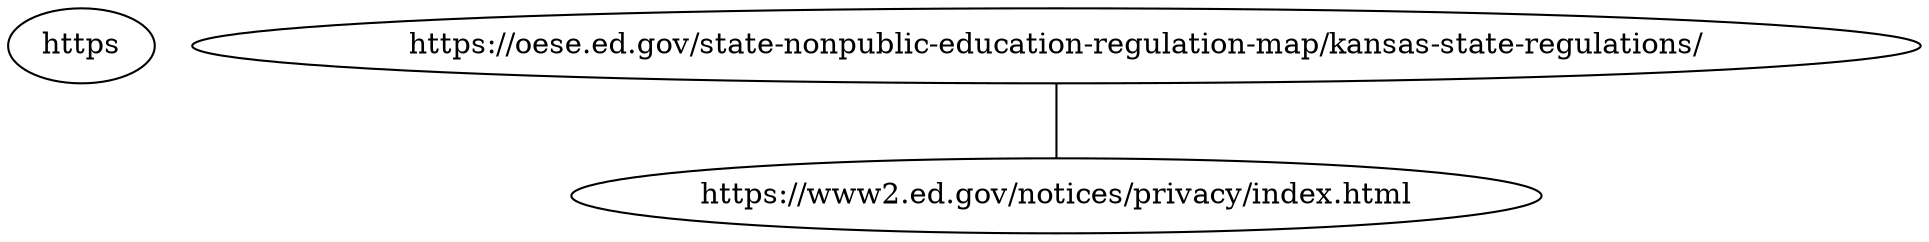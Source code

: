 strict graph  {
https [child_link="['https://www2.ed.gov/notices/privacy/index.html']", data="b'\nKansas State Regulations - Office of Elementary and Secondary Education\nSkip to content\nSearch:\nSearch\nAbout\nPrograms\nGrantees and Applicants\nFamilies\nEducators\nGuidance\nResources\nAbout\nPrograms\nGrantees and Applicants\nFamilies\nEducators\nGuidance\nResources\nOESE \xc2\xbb State Regulation of Priv... \xc2\xbb Kansas State Regulations\nKansas State Regulations\nUpdated June 24, 2015\nState Regulation of Private Schools (Revised July 2009) is the last full report.\nPrivate Schools\nAccreditation, Registration, Licensing, and Approval\nAccreditation: optional\nThe Kansas State Board of Education accredits public and nonpublic elementary and secondary schools. Kansas Statutes Annotated (K.S.A.) \xc2\xa772-7513(a)(3).\nAccreditation regulations can be found at Kansas Administrative Regulations (K.A.R.) 91-31-31 et seq.\nRegistration: mandatory\nRegistration is mandatory for non-accredited private schools. The official custodian of every non-accredited private elementary or secondary school must register the school\xe2\x80\x99s name and address with the Kansas State Board of Education. The purpose of this provision is to make available the name and location of the school for the request of student records in the event of a student transfer. K.S.A. \xc2\xa7\xc2\xa772-53,101 and 72-53,102.\nLicensing: no requirements\nApproval: optional\nTo satisfy the Kansas compulsory attendance statute, approval by the Kansas State Board of Education is mandatory for the education provided at the high school level by churches or religious denominations. K.S.A. \xc2\xa772-1111(g).\nApproval is granted for a two-year period based on the following criteria: 1) Attendance is mandatory in at least five hours of learning activities for each day the public school is in session in the public school district where the child resides. 2) Acceptable learning activities may include parent-supervised projects in agriculture and homemaking, work-study programs, or accredited correspondence courses. 3) The program includes at least 15 hours per week of classroom work under the supervision of a competent instructor. 4) Regular attendance reports must be filed and students reported as absent if they do not complete five hours of learning activities. 5) The instructor maintains complete records of the students\xe2\x80\x99 work and files the records on a monthly basis with the Kansas State Board of Education and the local board of education. K.S.A. \xc2\xa772-1111(g).\nTeacher Certification\nTeacher certification is not required for teachers and administrators of non-accredited private schools as long as they are \xe2\x80\x9ccompetent instructors.\xe2\x80\x9d K.S.A. \xc2\xa772-1111(a)(2).\nTeacher certification from the Kansas State Board of Education is required for teachers and administrators employed at accredited nonpublic schools. K.S.A. \xc2\xa772-7513(a)(4) and K.A.R. \xc2\xa791-31-32(c)(5).\nAccredited nonpublic schools are under a statutory duty to adopt a written personnel evaluation policy and procedure for certified personnel. The policy must require all evaluations to be in writing and be maintained in a file for at least three years. Every employee must be evaluated at least one time per semester in the first two consecutive school years of employment, but not later than the 60th day of the semester. During the third and fourth years of employment, evaluations must occur annually, but not later than February 15. Thereafter, evaluations must occur at least once every three years but not later than February 15. K.S.A. \xc2\xa7\xc2\xa772-9002 and 72-9003.\nLength of School Year and Days\nTo satisfy the Kansas compulsory attendance statute, private schools must offer instruction for a period of time that is \xe2\x80\x9csubstantially equivalent\xe2\x80\x9d to the period of time public schools are open (465 hours per year for kindergarten, 1,116 hours per year for grades 1 through 11, and 1,086 hours per year for grade 12). K.S.A. \xc2\xa772-1106(b).\nCurriculum\nEvery accredited elementary school must teach reading, writing, arithmetic, geography, spelling, English grammar and composition, history of the United States and of Kansas, civil government and citizenship, health and hygiene, and other subjects as the Kansas State Board of Education determines. K.S.A. \xc2\xa772-1101.\nAccredited private and parochial elementary schools are required to provide a complete course of instruction in civil government, United States history, patriotism, and citizenship. Accredited private and parochial high schools must give a course of instruction in the government and institutions of the United States, particularly the Constitution of the United States. No student can graduate from high school without successfully passing such a course. K.S.A. \xc2\xa772-1103.\nPrivate or parochial schools have a duty to display the United States flag and official state flag every school day from a flagstaff or, in inclement weather, within the school building. K.S.A. \xc2\xa7\xc2\xa773-707 and 73-712.\nIt is a defense to being prosecuted for promoting obscenity and promoting obscenity to minors if the obscene material was acquired by the private or parochial school and distributed as part of an approved course of instruction at the school. K.S.A. \xc2\xa721-6401(g)(3).\nAccredited schools in Kansas must provide instruction on Kansas history and government to all students graduating from high school. K.S.A. \xc2\xa772-1117.\nEvery accredited school shall teach the subjects and areas of instruction adopted by the Kansas State Board of Education as of January 1, 2005. K.S.A. \xc2\xa772-1127(a).\nRecordkeeping and Reports\nThe governing authority of a nonpublic school must designate an employee to report students who are not regularly attending school as required by law. The designation must be made by September 1 of each school year and certified by the state board of education to the secretary for children and families or a designee of, to the country or district attorney or designee of, and to the commissioner of education within 10 days. If a student is absent without excuse for three consecutive school days, five or more school days in any semester, or seven school days in any school year, the nonpublic school shall notify the parents of their legal responsibility, and if an appropriate response is not received, file a report of the absences with the above authorities. K.S.A. \xc2\xa772-1113(a), (c), and (d).\nEvery nonpublic school operating within Kansas must require proof of identity, preferably a birth certificate or pupil records from a prior school, whenever a child enrolls in a school for the first time. If proof of identity is not presented within 30 days, the governing authority must give written notice to the local law enforcement agency for an investigation into the identity of the child. Persons with custody of the child must not be informed of the investigation while it is being conducted. K.S.A. \xc2\xa772-53,106.\nAccredited nonpublic schools, their governing bodies, and their employees are immune from civil liability for any statement, report, or action taken in assisting or referring a pupil reasonably believed to be abusing or incapacitated by drugs or alcohol unless the report was made in bad faith or with malicious purpose. K.S.A. \xc2\xa772-53,104.\nThe governing authority of a nonpublic school must adopt rules for determining valid excuses for absence from school. K.S.A. \xc2\xa772-1113(c)(2), (g).\nHealth and Safety Requirements\nEvery pupil up to the age of nine years who has not been previously enrolled in any Kansas school must present the results of a health assessment prior to admission to or attendance in school. A health assessment includes a health history, physical examination, and such screening tests as are medically indicated to determine hearing ability, vision ability, nutrition adequacy, and appropriate growth and development. Before the beginning of each school year, nonpublic schools must provide all known incoming students who are subject to this provision with a copy of any governing policy adopted by the governing body of the nonpublic school. Parents are exempt if they are opposed to the assessment based on the religious teachings of their denomination and file a signed statement to that effect. Local health departments and clinics may charge a sliding fee for the health assessment, but no pupil can be denied the health assessment due to inability to pay. K.S.A. \xc2\xa772-5214.\nPrivate school students enrolling for the first time must present certification that they have received the tests and inoculations as required by the secretary of the Kansas Department of Health and Environment. Alternatively, a student may present medical certification that the test or inoculation would seriously harm his or her health or a written statement that the student is an adherent of a religious denomination whose teachings are opposed to such tenets or inoculations. On or before May 15 of each school year, private schools must give a copy of this provision and any relevant school policy to all known pupils who are enrolled or will be enrolling in the school. If a pupil transfers schools, the school must forward the certification or statement with the pupil\xe2\x80\x99s transcript to the new school. The area health department will provide tests and inoculations at public expense, to the extent that funds are available, when parents or guardians have not provided for the pupils and are not exempt on religious or medical grounds. K.S.A. \xc2\xa7\xc2\xa772-5209 \xe2\x80\x93 5210.\nParochial and private school principals have a duty to exclude children affected with diseases suspected of being infectious or contagious until the expiration of the prescribed period of isolation for the particular disease. K.S.A. \xc2\xa765-122.\nAll private schools must provide a basic vision screening without charge to every pupil not less than once every two years. The school board must designate someone to perform the test and notify parents or guardians if an examination by a physician or optometrist is warranted. K.S.A. \xc2\xa7\xc2\xa7 72-5204 \xe2\x80\x93 5205.\nStudents enrolled in accredited nonpublic schools are entitled to free basic hearing screenings during the first year of admission and not less than once every three years thereafter. The child must be provided a basic hearing screening by the accredited nonpublic school or, if requested by the child\xe2\x80\x99s parents, by the school district where the child resides. If the parents request the public school district to provide the screening, it will be conducted at the nonpublic school if the nonpublic school is located within the school district where the child resides. However, the screening must be conducted at a public school within the district where the child resides if the accredited nonpublic school is located outside the school district where the child resides. K.S.A. \xc2\xa772-1205. See Nursing and Health.\nPrivate and nonpublic schools are subject to annual safety inspections. The state fire marshall will notify the school of any dangerous conditions that require correction. Schools may petition for review in the local district court if they disagree with the fire marshall\xe2\x80\x99s assessment. K.S.A. \xc2\xa731-144.\nAdministrators of private schools are required to conduct at least one fire drill each month at some time during school hours as prescribed by the state fire marshall. In addition, private schools are required to conduct at least three tornado drills during the school year, subject to the fire marshall\xe2\x80\x99s approval. K.S.A. \xc2\xa731-133(a)(5), (8).\nSmoking or the use of tobacco products in school buildings is prohibited. K.S.A. \xc2\xa772-53,107.\nPrivate school buildings must comply with applicable building, mechanical, electric, and plumbing codes. In addition, the construction of all school buildings must be accessible to persons with a disability to the extent required by the Americans with Disabilities Act. All school building construction plans must bear the seal of a licensed architect or engineer and must be submitted to the Kansas State Board of Education for approval. K.S.A. \xc2\xa731-150.\nIt is a violation of the Kansas criminal code to possess a firearm on the property of an accredited nonpublic school, or to refuse to surrender or immediately remove any firearm when requested to do so by a school employee or a law enforcement officer. K.S.A. \xc2\xa721-6301(a)(11) & (12).\nUnder Kansas\xe2\x80\x99 criminal code, the severity level of the felony increases one level for persons who possess a controlled substance with intent to sell on or within 1,000 feet of any property used for an accredited nonpublic school or extracurricular school activity, even when no children are present. K.S.A. \xc2\xa7\xc2\xa721-5701 and 21-5705.\nNo liquor retail, microbrewery, microdistillery, or farm winery license may be issued for premises within 200 feet of a parochial school, unless the school was established within 200 feet of the premises after the license had been issued. K.S.A. \xc2\xa741-710.\nStudents and teachers in private schools working in specified activities in vocational, technical or industrial art shops, or laboratories and/or chemical-physical laboratories are required to wear appropriate industrial quality eye protective devices. K.S.A. \xc2\xa772-5207.\nTransportation\nStudents of accredited private or parochial schools are entitled to transportation along the regular route of the school bus if transportation is provided to public school students. Public school districts may also provide additional transportation for students of accredited private or parochial schools located within the public school district. Such additional transportation is based on the public school district\xe2\x80\x99s discretion. The terms and conditions for transportation services must be the same for public and nonpublic students. K.S.A. \xc2\xa772-8306.\nThe board of a public school district may contract with the governing body of any nonpublic school for the transportation of the nonpublic school\xe2\x80\x99s students to or from interschool or intraschool activities. K.S.A. \xc2\xa772-8316(a)(2).\nPrivately owned school buses operated under contract with a nonpublic school must comply with state rules and regulations adopted by the state board of education that govern the design and operation of school buses. This includes that all seats should be forward facing, and that the rules and regulations must by reference be part of any contract. K.S.A. \xc2\xa78-2009.\nTextbooks\nPublic schools are not obligated to make textbooks or academic materials available to nonpublic school students. However, the public school district may allow students attending accredited nonpublic schools to purchase textbooks from the public school district. K.S.A. \xc2\xa772-4160.\nTesting\nTesting requirements are not placed on non-accredited private schools.\nAccredited private schools must have 95 percent or more of all students and 95 percent or more of each student subgroup take the state assessments. K.A.R. 91-31-32(b)(2).\nSpecial Education\nLocal school boards for the public school districts have the authority to contract with any private, nonprofit corporation or public or private institution within or without Kansas that has proper special education services for exceptional children. The state board of education shall approve the curriculum. K.S.A. \xc2\xa772-967(a).\nUpon the request of a parent or guardian, every public school district must provide special education services for exceptional children who reside in the district and attend a private, non-profit elementary or secondary school. K.S.A. \xc2\xa772-5393.\nIf such special education services are provided in the public schools, equal services must be provided for exceptional elementary and secondary school children who reside in the district and attend a private, non-profit school. The special education services may be provided in either the public or the nonpublic schools in the district; if the services are offered in the public schools, the public school district must provide transportation for private school students. If such special education services are provided at the private, non-profit school, amounts to be expended do not have to exceed the average cost of providing the same services in the public school for children with the same disability. K.S.A. \xc2\xa772-5393.\nPrivate, nonprofit elementary or secondary schools are defined as organizations regularly offering elementary or secondary education, exempt from federal income tax under \xc2\xa7501 of the Internal Revenue Code, conforming to the Civil Rights Act of 1964, and satisfying compulsory school attendance laws. K.S.A. \xc2\xa772-5392(c).\nNursing and Health\nNonpublic schools may participate in the federal food service programs that are administered by the state board of education and receive reimbursement for meals served. K.S.A. \xc2\xa772-5112 et seq.\n\xe2\x80\x9cEvery pupil enrolled in a school district or an accredited nonpublic school shall be provided basic hearing screening without charge during the first year of admission and not less than once every three years thereafter.\xe2\x80\x9c K.S.A. \xc2\xa772-1205. See Health and Safety Requirements.\nTechnology\nThe state library and the state board of education may contract with nonpublic schools to provide computerized information search services. K.S.A. \xc2\xa7\xc2\xa772-7527 and 75-2563.\nProfessional Development\nKansas provides for nonpublic school representation on the Teaching and School Administration Professional Standards Advisory Board. By statute, two members of the 21-member board come from accredited nonpublic schools. K.S.A. \xc2\xa772-8502(d)(8)(9).\nReimbursement for Performing State and Local Functions\nStudents attending accredited nonpublic schools and enrolled in an approved course in driver training offered at the school may participate in the state safety fund and receive remuneration for their expenses if the student completes the course. In addition, students attending accredited nonpublic schools who have enrolled in and completed an approved motorcycle safety course offered at the school may participate in the motorcycle safety fund and receive remuneration for their expenses. K.S.A. \xc2\xa78-272.\nTax Exemption\nProperty used exclusively for educational purposes is exempt from property taxation in Kansas. Kansas Constitution, 2007 Supp. Art. 11, Sec. 1. (b); K.S.A. 2007 Supp. \xc2\xa779-201.\nPublic Aid for Private Education\nConstitutional Provisions: The Kansas Constitution prohibits any control of the public educational funds by religious sects. Kansas Constitution., Art. 6, Sec. 6.\nPrograms for Financial Assistance for Attendance at Private Schools: An eligible student may qualify for a Low Income Students Scholarship to attend any nonpublic school that has notified the state board of education of its intention to participate in the program and complies with the program requirements. An applicant must be eligible for free lunch under the National School Lunch Act and attend a school that qualifies as either a Title I Focus School or a Title I Priority School or be the previous recipient of a scholarship under this program. Those eligible may not have already graduated from high school or reached 21 years of age. The scholarship may not exceed $8,000 per school year. Contributions are made by scholarship-granting organizations that receive tax credits equal to 70 percent of the contribution. K.S.A. 2014 Supp. \xc2\xa7\xc2\xa772-99a01 \xe2\x80\x93 72-99a07 and 72-6407.\nHome Schools\nHome Education Programs\nKansas does not have a home school statute, but the Kansas legislature enacted the Parental Rights Act in 1996 stating, \xe2\x80\x9cIt shall be the public policy of this state that parents shall retain the fundamental right to exercise primary control over the care and upbringing of their children in their charge.\xe2\x80\x9d K.S.A. \xc2\xa738-141(b).\nInitial and Renewal Application\nHome schooling falls within the general classification of non-accredited private schools and must comply with the provisions for non-accredited private schools. This requires the school to choose a name, and register its name and address with the Kansas State Board of Education. K.S.A. \xc2\xa772-53,101.\nCurriculum and Instruction\nIn order to satisfy the compulsory attendance statute, a home school must have a \xe2\x80\x9ccompetent\xe2\x80\x9d instructor and instruction time must be \xe2\x80\x9csubstantially equivalent\xe2\x80\x9d to the public school (465 hours per year for kindergarten, 1,116 hours per year for grades 1-11, and 1,086 hours per year for 12th-graders). K.S.A. \xc2\xa7\xc2\xa772-1106(b) and \xc2\xa772-1111(a)(2).\nAssessment and Diplomas\nAs non-accredited private schools, home schools must have instruction that is planned and scheduled with periodic testing. When determining if a home school satisfies the compulsory attendance statute, courts will consider the planning, scheduling, and periodic testing that occurs. If a home school does not satisfy the compulsory attendance statute, children can be found to be in need of care and subject to the authority of the state. In Re Sawyer 234 Kan. 436, 672 P.2d 1093 (1983) and Kansas Attorney General Opinion No. 85-159 (1985).\nSpecial Education\nUpon the request of a parent or guardian, every public school district must provide special education services for exceptional children who reside in the district and attend a private, non-profit elementary or secondary school. K.S.A. \xc2\xa772-5393.\nPublic School Access\nNo state policy for public school access at this time.\nWeb Resources\nInformation and Legislative\nKansas State Department of Education: Non-Accredited Private Schools (Homeschooling)\nKansas State Department of Education: Non-Accredited Private Schools Online Registration\nKansas State Department of Education: Quality Performance Accreditation (QPA)\nChapter 72 Education, 2014 Statute\nContact Information \xe2\x80\x93 State and Federal Departments of Education\nKansas State Department of Education\nLandon State Office Building\n900 SW Jackson St.\nTopeka, KS 66612-1212\nPhone: 785-296-3201\nWebsite: http://www.ksde.org/\nU.S. Department of Education, Kansas\nUpdated June 24, 2015\nLast Modified: 05/23/2017\nHome\nPrograms\nGrantees & Applicants\nFamilies\nEducators\nResources\nContact OESE\nPrivacy Policy\nTopics A-Z\nED.gov'"];
https [child_link="['http://www.ed.gov/', 'https://www2.ed.gov/policy/landing.jhtml?src=pn', 'http://www.google.com/intl/en/analytics/privacyoverview.html', 'https://www2.ed.gov/policy/?src=ft', 'https://www2.ed.gov/about/offices/list/ocr/know.html?src=ft', 'https://www2.ed.gov/notices/privacy/index.html']", data="b'\nPrivacy Policy | U.S. Department of Education\nSkip to main contentAbout UsContact UsFAQs Language Assistance Englishespa\xc3\xb1ol\xe4\xb8\xad\xe6\x96\x87: \xe7\xb9\x81\xe9\xab\x94\xe7\x89\x88Vi\xe1\xbb\x87t-ng\xe1\xbb\xaf\xed\x95\x9c\xea\xb5\xad\xec\x96\xb4Tagalog\xd0\xa0\xd1\x83\xd1\x81\xd1\x81\xd0\xba\xd0\xb8\xd0\xb9\nU.S. Department of Education\nSearch for:\nToggle navigation\nU.S. Department of Education\nStudent Loans\nGrants\nLaws\nData\nPRIVACY NOTICE\nPrivacy Policy\nSelect a link below to jump to the relevant page section.\nPrivacy Policy Summary\nNon-personal Information We Record\nCookies\nInformation from E-mail You Send to Us\nInformation Collected from Interactive Forms\nLinks to Other Sites\nSocial Media\nQuestions?\n1. Privacy Policy SummaryThank you for visiting the U.S. Department of Education (ED) website and reviewing our privacy policy.  Our policy is simple: We collect no personal information about you unless you choose to provide that information to us. We do not give, share, sell, or transfer any personal information to a third party.\nSome of our web pages (such as online publication order forms, conference and training registration forms, web discussion forums) let you voluntarily submit personal information.  In those cases, we will provide a specific notice before you begin submitting any personal information, explaining how your information will be safeguarded.\nIf you want to know more about how we record non-personal information about your visit or how we use information that you voluntarily submit, read on.\xc2\xa0TOP\n2. Non-personal Information We RecordIf you do nothing during your visit but browse through the website, read pages, or download information, our website\'s operating system will automatically record some general information about your visit.\nDuring your visit, our web operating system will record:\nThe Internet domain for your Internet service, such as \"xcompany.com\" or \"xcompany.net\" if you use a private Internet access account, or \"yourschool.edu\" if you connect from a college or university domain.\nThe type of browser (such as \"Netscape version X\" or \"Internet Explorer version X\") that you are using.\nThe type of operating system that you use (such as Macintosh, Unix, or Windows).\nThe date and time you visit our site, and the web pages that you visit on our site.\nThe address of the previous website you were visiting, if you linked to us from another website.\nWe use this information for statistical analysis, to help us make our site more useful to visitors. This tracking system does not record information about individuals.\xc2\xa0TOP\n3. CookiesThe Office of Management and Budget (OMB) Memo M-10-22:  Guidance for Online Use of Web Measurement and Customization Technologies allows Federal Agencies to use sessions and persistent cookies.\xe2\x80\x9d\nWhen you visit any website, its server may generate a piece of text known as a \"cookie\" to place on your computer. Placing cookie text allows websites to \"remember\" visitors\' preferences, surfing patterns and behavior while they are connected.\nThe cookie makes it easier for you to use the dynamic features of Web pages. Cookies from ED.gov Web pages only collect information about your browser\'s visit to the site; they do not collect any personal information about you.\nThere are two types of cookies, single session (temporary), and multi-session (persistent). Session cookies last only as long as your Web browser is open. Once you close your browser, the cookie disappears. Persistent cookies are stored on your computer for longer periods.\nSession Cookies: We use session cookies for technical purposes such as to enable better navigation through our site. These cookies let our server know that you are continuing a visit to our site. The OMB Memo 10-22 Guidance defines our use of session cookies as \"Usage Tier 1-Single Session.\" The Guidance states, \"This tier encompasses any use of single session web measurement and customization technologies.\"\nPersistent Cookies: We use persistent cookies for two reasons: 1) to enable Google\'s Universal Analytics to differentiate between new and returning visitors to our site, and 2) to block repeated invitations to take the ACSI survey.\nA Google\'s Universal Analytics (a third-party analytics provider) persistent cookie remains on your computer between visits to ED.gov for six months.  Knowing if a user visited ED.gov within the past six months tells us the difference between visitors and \"unique visitors\" or those who visit our website more than once during this time period).  This is an industry standard and provides high-level information on the breadth of traffic to and content usage of our given digital services.  It is a powerful, invaluable metric because it\'s the only measure that accurately calculates how many individual users visited ED.gov website in a given time. Combined with total visits, it tells a more comprehensive story about ED.gov users and their visit patterns.\nWe also use persistent cookies to block repeated invitations to take either the ACSI (American Customer Satisfaction Index) or iPerceptions survey. Based on your usage pattern, you may be asked if you would like to complete a customer survey of our website. The persistent cookie is set to block repeated survey invitations, and it expires in 90 days. Simply put, if you say you don\'t want to participate in the survey, the cookie will remember this, and will not allow you to be asked again. We feel it is important and respectful to our users not to ask them the same question more than once. The ACSI or iPerceptions survey are customer satisfaction survey tools used by multiple federal agencies and organizations in the private sector. We use these surveys so we can compare ED.gov results to other government agencies and top commercial websites. These surveys enables ED.gov to: measure program performance; identify targets of opportunity; efficiently leverage scarce resources; obtain valuable feedback from our users; focus management\'s attention on outcomes; and report customer satisfaction results.\nThe OMB Memo 10-22 Guidance defines our use of persistent cookies as \"Usage Tier 2-Multi-session without Personally Identifiable Information (PII).\" The Guidance states, \"This tier encompasses any use of multi-session Web measurement and customization technologies when no PII is collected.\"\nIf you do not wish to have session or persistent cookies stored on your machine, you can opt out or disable cookies in your browser. You will still have access to all information and resources at Department websites. However, turning off cookies may affect the functioning of some Department websites. Be aware that disabling cookies in your browser will affect cookie usage at all other websites you visit as well.\nED.gov uses a third-party analytics provider (Google\'s Universal Analytics) to analyze the data collected through the session and persistent metrics cookies.  The third-party analytics provider does not receive personally identifiable information through these cookies and does not combine, match, or cross-reference ED.gov information with any other information.  Please review the third-party analytics provider\'s privacy policy for additional information.\nPursuant OMB Memo 10-22 Guidance Attachment III, V, these cookies collect information similar to that automatically received and stored on the servers hosting ED.gov; they do not collect personally identifiable information.  ED.gov does not access or store the raw information collected through these cookies.  We do view aggregate statistical analyses prepared by our third-party analytics provider, but these analyses do not include any personally identifiable information.  We do not sell, rent, exchange, or otherwise disclose this information to persons or organizations.\xc2\xa0TOP\n4. Information from E-mail You Send to UsIf you decide to send us an electronic mail message (e-mail), the message will usually contain your return e-mail address.  If you include personally-identifying information in your e-mail because you want us to address issues specific to your situation, we may use that information in responding to your request. In other limited circumstances, including requests from Congress or limited other parties, we may be required by law to disclose information that you submit.\nAlso, e-mail is not necessarily secure against interception.  Please send only information necessary to help us process your request.\xc2\xa0TOP\n5. Information Collected from Interactive FormsOn some of our web pages we offer interactive forms that let you voluntarily submit personal information (such as your e-mail address, name, or organization).  This occurs when you are registering for various conferences, workshops, or training sessions offered by ED, taking student aid counseling quizzes, ordering publications from ED Pubs, or submitting comments to various web discussion forums.  In those cases, all submitted information is used only for the expressed purposes for which it is intended and is not made available to any third party.  However, when you submit a comment to an ED web discussion forum, if you supply your name, e-mail address, or other personal information, that information is posted along with your comment.\xc2\xa0TOP\n6. Links to Other SitesOur policy discloses the privacy practices for the ED website.  But ED provides links to other websites. When you leave the ED website (www.ed.gov), you will be going to sites that are beyond our control.  We try to ensure that links that leave our site are clearly labeled, usually with a  icon. These other sites may send their own cookies to users, collect data, or solicit personal information. The privacy policies and procedures described here for ED do not apply to any external links. We encourage you to read the privacy policies of any site you link to from ours, especially if you share any personal information.  Be informed.  You are the person best qualified to protect your own privacy.\xc2\xa0TOP\n7. Social MediaED is using third-party social media sites to provide ED content in formats that may be useful or interesting; however, ED.gov is the official source of information from the U.S. Department of Education (ED).  ED cannot attest to the accuracy of other information provided by these or any other linked sites.  Using these third-party sites does not constitute an endorsement by ED or any of its employees of the sponsors of the sites or the information or products presented on the sites.  Also, please be aware that the privacy protection provided at ED.gov may not be available on these third-party sites.  Please note that when ED uses social media sites, ED does not collect or in any way use personally identifiable information.\xc2\xa0TOP\n8. Questions?If you have questions about this policy, please contact webmaster@ed.gov.\nIf you would like more information  about ED\xe2\x80\x99s privacy program, visit our Privacy  Program Page.\nTOP\nPrintable view\nLast Modified: 05/01/2017\nHow Do I Find...\nStudent loans, forgiveness\nCollege accreditation\nEvery Student Succeeds Act (ESSA)\nFERPA\nFAFSA\n1098, tax forms\nMore >\nInformation About...\nTransforming Teaching\nFamily and Community Engagement\nEarly Learning\nWebsite Policies & Important Links\nSite Security\nDisclaimer of Endorsement\nCopyright Status Notice\nOur mission is to promote student achievement and preparation for global competitiveness by fostering educational excellence and ensuring equal access.\nStudent Loans\nRepaying Loans\nDefaulted Loans\nLoan Forgiveness\nLoan Servicers\nGrants & Programs\nApply for Pell Grants\nGrants Forecast\nApply for a Grant\nEligibility for Grants\nLaws & Guidance\nEvery Student Succeeds Act (ESSA)\nFERPA\nCivil Rights\nNew IDEA Website\nData & Research\nEducation Statistics\nPostsecondary Education Data\nED Data Express\nNation\'s Report Card\nWhat Works Clearinghouse\nAbout Us\nContact Us\nED Offices\nJobs\nPress Releases\nFAQs\nRecursos en espa\xc3\xb1ol\nBudget, Performance\nPrivacy Program\nSubscribe to E-Mail Updates\nNotices FOIAPrivacy PolicyAccessibilitySecurityInformation qualityInspector GeneralWhitehouse.govUSA.govBenefits.govRegulations.gov'"];
"https://oese.ed.gov/state-nonpublic-education-regulation-map/kansas-state-regulations/" -- "https://www2.ed.gov/notices/privacy/index.html";
}
